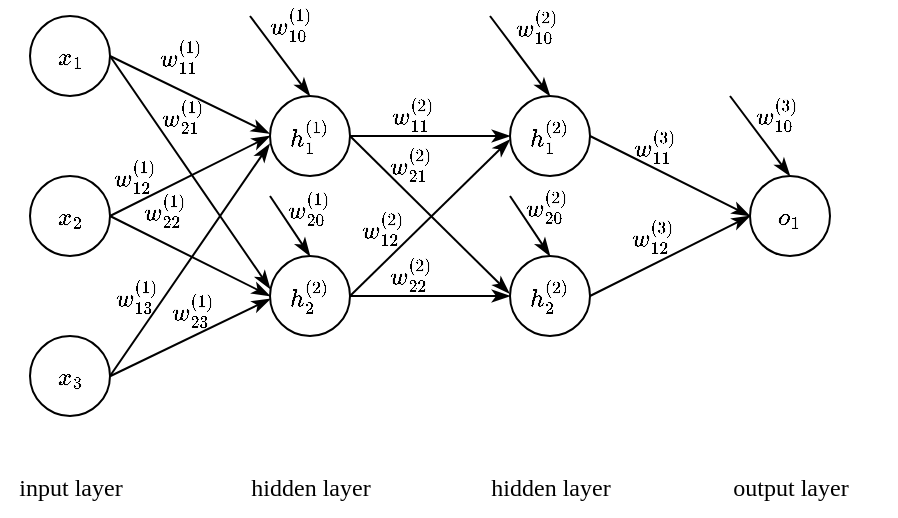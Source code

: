 <mxfile version="16.0.0" type="device"><diagram id="60y4NCA8B9SLKaeEnkdT" name="Page-1"><mxGraphModel dx="770" dy="433" grid="0" gridSize="10" guides="0" tooltips="1" connect="0" arrows="0" fold="1" page="1" pageScale="1" pageWidth="827" pageHeight="1169" math="1" shadow="0"><root><mxCell id="0"/><mxCell id="1" parent="0"/><mxCell id="X8-0ZPtAceZlDUaE4nC6-1" value="&lt;i style=&quot;font-family: &amp;#34;georgia&amp;#34;&quot;&gt;$$x_{1}$$&lt;/i&gt;" style="ellipse;whiteSpace=wrap;html=1;aspect=fixed;" vertex="1" parent="1"><mxGeometry x="120" y="80" width="40" height="40" as="geometry"/></mxCell><mxCell id="X8-0ZPtAceZlDUaE4nC6-2" value="&lt;i style=&quot;font-family: &amp;#34;georgia&amp;#34;&quot;&gt;$$x_{2}$$&lt;/i&gt;" style="ellipse;whiteSpace=wrap;html=1;aspect=fixed;" vertex="1" parent="1"><mxGeometry x="120" y="160" width="40" height="40" as="geometry"/></mxCell><mxCell id="X8-0ZPtAceZlDUaE4nC6-3" value="&lt;i style=&quot;font-family: &amp;#34;georgia&amp;#34;&quot;&gt;$$x_{3}$$&lt;/i&gt;" style="ellipse;whiteSpace=wrap;html=1;aspect=fixed;" vertex="1" parent="1"><mxGeometry x="120" y="240" width="40" height="40" as="geometry"/></mxCell><mxCell id="X8-0ZPtAceZlDUaE4nC6-5" value="&lt;i style=&quot;font-family: &amp;#34;georgia&amp;#34;&quot;&gt;$$h_{2}^{(2)}$$&lt;/i&gt;" style="ellipse;whiteSpace=wrap;html=1;aspect=fixed;" vertex="1" parent="1"><mxGeometry x="240" y="200" width="40" height="40" as="geometry"/></mxCell><mxCell id="X8-0ZPtAceZlDUaE4nC6-6" value="&lt;i style=&quot;font-family: &amp;#34;georgia&amp;#34;&quot;&gt;$$h_{1}^{(2)}$$&lt;/i&gt;" style="ellipse;whiteSpace=wrap;html=1;aspect=fixed;" vertex="1" parent="1"><mxGeometry x="360" y="120" width="40" height="40" as="geometry"/></mxCell><mxCell id="X8-0ZPtAceZlDUaE4nC6-7" value="&lt;i style=&quot;font-family: &amp;#34;georgia&amp;#34;&quot;&gt;$$h_{2}^{(2)}$$&lt;/i&gt;" style="ellipse;whiteSpace=wrap;html=1;aspect=fixed;" vertex="1" parent="1"><mxGeometry x="360" y="200" width="40" height="40" as="geometry"/></mxCell><mxCell id="X8-0ZPtAceZlDUaE4nC6-8" value="&lt;font face=&quot;georgia&quot;&gt;&lt;i&gt;$$h_{1}^{(1)}$$&lt;/i&gt;&lt;/font&gt;" style="ellipse;whiteSpace=wrap;html=1;aspect=fixed;" vertex="1" parent="1"><mxGeometry x="240" y="120" width="40" height="40" as="geometry"/></mxCell><mxCell id="X8-0ZPtAceZlDUaE4nC6-9" value="&lt;i style=&quot;font-family: &amp;#34;georgia&amp;#34;&quot;&gt;$$o_{1}$$&lt;/i&gt;" style="ellipse;whiteSpace=wrap;html=1;aspect=fixed;" vertex="1" parent="1"><mxGeometry x="480" y="160" width="40" height="40" as="geometry"/></mxCell><mxCell id="X8-0ZPtAceZlDUaE4nC6-10" value="" style="endArrow=classicThin;html=1;rounded=0;entryX=-0.007;entryY=0.469;entryDx=0;entryDy=0;endFill=1;entryPerimeter=0;" edge="1" parent="1" target="X8-0ZPtAceZlDUaE4nC6-8"><mxGeometry width="50" height="50" relative="1" as="geometry"><mxPoint x="160" y="100" as="sourcePoint"/><mxPoint x="210" y="50" as="targetPoint"/></mxGeometry></mxCell><mxCell id="X8-0ZPtAceZlDUaE4nC6-12" value="" style="endArrow=classicThin;html=1;rounded=0;entryX=-0.005;entryY=0.601;entryDx=0;entryDy=0;endFill=1;entryPerimeter=0;" edge="1" parent="1" target="X8-0ZPtAceZlDUaE4nC6-8"><mxGeometry width="50" height="50" relative="1" as="geometry"><mxPoint x="160" y="260" as="sourcePoint"/><mxPoint x="210" y="210" as="targetPoint"/></mxGeometry></mxCell><mxCell id="X8-0ZPtAceZlDUaE4nC6-13" value="" style="endArrow=classicThin;html=1;rounded=0;entryX=-0.002;entryY=0.546;entryDx=0;entryDy=0;endFill=1;entryPerimeter=0;" edge="1" parent="1" target="X8-0ZPtAceZlDUaE4nC6-6"><mxGeometry width="50" height="50" relative="1" as="geometry"><mxPoint x="280" y="220" as="sourcePoint"/><mxPoint x="360" y="100" as="targetPoint"/></mxGeometry></mxCell><mxCell id="X8-0ZPtAceZlDUaE4nC6-14" value="" style="endArrow=classicThin;html=1;rounded=0;entryX=0;entryY=0.5;entryDx=0;entryDy=0;endFill=1;" edge="1" parent="1" target="X8-0ZPtAceZlDUaE4nC6-9"><mxGeometry width="50" height="50" relative="1" as="geometry"><mxPoint x="400" y="220" as="sourcePoint"/><mxPoint x="480" y="100" as="targetPoint"/></mxGeometry></mxCell><mxCell id="X8-0ZPtAceZlDUaE4nC6-15" value="" style="endArrow=classicThin;html=1;rounded=0;entryX=-0.007;entryY=0.469;entryDx=0;entryDy=0;entryPerimeter=0;endFill=1;" edge="1" parent="1" target="X8-0ZPtAceZlDUaE4nC6-7"><mxGeometry width="50" height="50" relative="1" as="geometry"><mxPoint x="280" y="140" as="sourcePoint"/><mxPoint x="360" y="180" as="targetPoint"/></mxGeometry></mxCell><mxCell id="X8-0ZPtAceZlDUaE4nC6-16" value="" style="endArrow=classicThin;html=1;rounded=0;entryX=0;entryY=0.5;entryDx=0;entryDy=0;endFill=1;" edge="1" parent="1" target="X8-0ZPtAceZlDUaE4nC6-9"><mxGeometry width="50" height="50" relative="1" as="geometry"><mxPoint x="400" y="140" as="sourcePoint"/><mxPoint x="480" y="220" as="targetPoint"/></mxGeometry></mxCell><mxCell id="X8-0ZPtAceZlDUaE4nC6-17" value="" style="endArrow=classicThin;html=1;rounded=0;entryX=0;entryY=0.5;entryDx=0;entryDy=0;endFill=1;" edge="1" parent="1" target="X8-0ZPtAceZlDUaE4nC6-7"><mxGeometry width="50" height="50" relative="1" as="geometry"><mxPoint x="280" y="220" as="sourcePoint"/><mxPoint x="360" y="140" as="targetPoint"/></mxGeometry></mxCell><mxCell id="X8-0ZPtAceZlDUaE4nC6-18" value="" style="endArrow=classicThin;html=1;rounded=0;entryX=0;entryY=0.5;entryDx=0;entryDy=0;endFill=1;" edge="1" parent="1" target="X8-0ZPtAceZlDUaE4nC6-6"><mxGeometry width="50" height="50" relative="1" as="geometry"><mxPoint x="280" y="140" as="sourcePoint"/><mxPoint x="370.76" y="224.44" as="targetPoint"/></mxGeometry></mxCell><mxCell id="X8-0ZPtAceZlDUaE4nC6-19" value="" style="endArrow=classicThin;html=1;rounded=0;entryX=0;entryY=0.5;entryDx=0;entryDy=0;endFill=1;" edge="1" parent="1"><mxGeometry width="50" height="50" relative="1" as="geometry"><mxPoint x="160" y="180" as="sourcePoint"/><mxPoint x="240" y="220" as="targetPoint"/></mxGeometry></mxCell><mxCell id="X8-0ZPtAceZlDUaE4nC6-20" value="" style="endArrow=classicThin;html=1;rounded=0;entryX=0;entryY=0.5;entryDx=0;entryDy=0;endFill=1;" edge="1" parent="1" target="X8-0ZPtAceZlDUaE4nC6-8"><mxGeometry width="50" height="50" relative="1" as="geometry"><mxPoint x="160" y="180" as="sourcePoint"/><mxPoint x="240" y="60" as="targetPoint"/></mxGeometry></mxCell><mxCell id="X8-0ZPtAceZlDUaE4nC6-21" value="" style="endArrow=classicThin;html=1;rounded=0;entryX=0.001;entryY=0.409;entryDx=0;entryDy=0;endFill=1;entryPerimeter=0;" edge="1" parent="1" target="X8-0ZPtAceZlDUaE4nC6-5"><mxGeometry width="50" height="50" relative="1" as="geometry"><mxPoint x="160" y="100" as="sourcePoint"/><mxPoint x="239.72" y="138.76" as="targetPoint"/></mxGeometry></mxCell><mxCell id="X8-0ZPtAceZlDUaE4nC6-22" value="" style="endArrow=classicThin;html=1;rounded=0;endFill=1;entryX=0.002;entryY=0.537;entryDx=0;entryDy=0;entryPerimeter=0;" edge="1" parent="1" target="X8-0ZPtAceZlDUaE4nC6-5"><mxGeometry width="50" height="50" relative="1" as="geometry"><mxPoint x="160.28" y="260" as="sourcePoint"/><mxPoint x="240" y="220" as="targetPoint"/></mxGeometry></mxCell><mxCell id="X8-0ZPtAceZlDUaE4nC6-24" value="&lt;i style=&quot;font-family: &amp;#34;georgia&amp;#34;&quot;&gt;$$w_{21}^{(1)}$$&lt;/i&gt;" style="text;html=1;align=center;verticalAlign=middle;resizable=0;points=[];autosize=1;strokeColor=none;fillColor=none;" vertex="1" parent="1"><mxGeometry x="136" y="120" width="120" height="20" as="geometry"/></mxCell><mxCell id="X8-0ZPtAceZlDUaE4nC6-25" value="&lt;font style=&quot;font-size: 12px&quot;&gt;input layer&lt;/font&gt;" style="text;html=1;align=center;verticalAlign=middle;resizable=0;points=[];autosize=1;fontSize=17;fontFamily=Georgia;" vertex="1" parent="1"><mxGeometry x="105" y="300" width="70" height="30" as="geometry"/></mxCell><mxCell id="X8-0ZPtAceZlDUaE4nC6-26" value="&lt;font style=&quot;font-size: 12px&quot;&gt;hidden layer&lt;/font&gt;" style="text;html=1;align=center;verticalAlign=middle;resizable=0;points=[];autosize=1;fontSize=17;fontFamily=Georgia;" vertex="1" parent="1"><mxGeometry x="220" y="300" width="80" height="30" as="geometry"/></mxCell><mxCell id="X8-0ZPtAceZlDUaE4nC6-27" value="&lt;font style=&quot;font-size: 12px&quot;&gt;hidden layer&lt;/font&gt;" style="text;html=1;align=center;verticalAlign=middle;resizable=0;points=[];autosize=1;fontSize=17;fontFamily=Georgia;" vertex="1" parent="1"><mxGeometry x="340" y="300" width="80" height="30" as="geometry"/></mxCell><mxCell id="X8-0ZPtAceZlDUaE4nC6-28" value="&lt;font style=&quot;font-size: 12px&quot;&gt;output layer&lt;/font&gt;" style="text;html=1;align=center;verticalAlign=middle;resizable=0;points=[];autosize=1;fontSize=17;fontFamily=Georgia;" vertex="1" parent="1"><mxGeometry x="460" y="300" width="80" height="30" as="geometry"/></mxCell><mxCell id="X8-0ZPtAceZlDUaE4nC6-37" value="&lt;i style=&quot;font-family: &amp;#34;georgia&amp;#34;&quot;&gt;$$w_{11}^{(1)}$$&lt;/i&gt;" style="text;html=1;align=center;verticalAlign=middle;resizable=0;points=[];autosize=1;strokeColor=none;fillColor=none;fontSize=12;fontFamily=Georgia;" vertex="1" parent="1"><mxGeometry x="135" y="90" width="120" height="20" as="geometry"/></mxCell><mxCell id="X8-0ZPtAceZlDUaE4nC6-40" value="&lt;i style=&quot;font-family: &amp;#34;georgia&amp;#34;&quot;&gt;$$w_{12}^{(1)}$$&lt;/i&gt;" style="text;html=1;align=center;verticalAlign=middle;resizable=0;points=[];autosize=1;strokeColor=none;fillColor=none;fontSize=12;fontFamily=Georgia;" vertex="1" parent="1"><mxGeometry x="112" y="150" width="120" height="20" as="geometry"/></mxCell><mxCell id="X8-0ZPtAceZlDUaE4nC6-41" value="&lt;i style=&quot;color: rgb(0 , 0 , 0) ; font-size: 12px ; font-weight: 400 ; letter-spacing: normal ; text-align: center ; text-indent: 0px ; text-transform: none ; word-spacing: 0px ; background-color: rgb(248 , 249 , 250) ; font-family: &amp;#34;georgia&amp;#34;&quot;&gt;$$w_{22}^{(1)}$$&lt;/i&gt;" style="text;whiteSpace=wrap;html=1;fontSize=12;fontFamily=Georgia;" vertex="1" parent="1"><mxGeometry x="175" y="150" width="25" height="33" as="geometry"/></mxCell><mxCell id="X8-0ZPtAceZlDUaE4nC6-42" value="&lt;i style=&quot;font-family: &amp;#34;georgia&amp;#34;&quot;&gt;$$w_{13}^{(1)}$$&lt;/i&gt;" style="text;html=1;align=center;verticalAlign=middle;resizable=0;points=[];autosize=1;strokeColor=none;fillColor=none;fontSize=12;fontFamily=Georgia;" vertex="1" parent="1"><mxGeometry x="113" y="210" width="120" height="20" as="geometry"/></mxCell><mxCell id="X8-0ZPtAceZlDUaE4nC6-43" value="&lt;i style=&quot;font-family: &amp;#34;georgia&amp;#34;&quot;&gt;$$w_{23}^{(1)}$$&lt;/i&gt;" style="text;html=1;align=center;verticalAlign=middle;resizable=0;points=[];autosize=1;strokeColor=none;fillColor=none;fontSize=12;fontFamily=Georgia;" vertex="1" parent="1"><mxGeometry x="141" y="217" width="120" height="20" as="geometry"/></mxCell><mxCell id="X8-0ZPtAceZlDUaE4nC6-44" value="" style="endArrow=classicThin;html=1;rounded=0;entryX=0;entryY=0.5;entryDx=0;entryDy=0;endFill=1;" edge="1" parent="1"><mxGeometry width="50" height="50" relative="1" as="geometry"><mxPoint x="230" y="80" as="sourcePoint"/><mxPoint x="260" y="120" as="targetPoint"/></mxGeometry></mxCell><mxCell id="X8-0ZPtAceZlDUaE4nC6-46" value="&lt;i style=&quot;font-family: &amp;#34;georgia&amp;#34;&quot;&gt;$$w_{10}^{(1)}$$&lt;/i&gt;" style="text;html=1;align=center;verticalAlign=middle;resizable=0;points=[];autosize=1;strokeColor=none;fillColor=none;fontSize=12;fontFamily=Georgia;" vertex="1" parent="1"><mxGeometry x="190" y="74" width="120" height="20" as="geometry"/></mxCell><mxCell id="X8-0ZPtAceZlDUaE4nC6-50" value="&lt;i style=&quot;font-family: &amp;#34;georgia&amp;#34;&quot;&gt;$$w_{20}^{(1)}$$&lt;/i&gt;" style="text;html=1;align=center;verticalAlign=middle;resizable=0;points=[];autosize=1;strokeColor=none;fillColor=none;fontSize=12;fontFamily=Georgia;" vertex="1" parent="1"><mxGeometry x="199" y="166" width="120" height="20" as="geometry"/></mxCell><mxCell id="X8-0ZPtAceZlDUaE4nC6-49" value="" style="endArrow=classicThin;html=1;rounded=0;entryX=0;entryY=0.5;entryDx=0;entryDy=0;endFill=1;" edge="1" parent="1"><mxGeometry width="50" height="50" relative="1" as="geometry"><mxPoint x="240" y="170" as="sourcePoint"/><mxPoint x="260" y="200" as="targetPoint"/></mxGeometry></mxCell><mxCell id="X8-0ZPtAceZlDUaE4nC6-51" value="" style="endArrow=classicThin;html=1;rounded=0;entryX=0;entryY=0.5;entryDx=0;entryDy=0;endFill=1;" edge="1" parent="1"><mxGeometry width="50" height="50" relative="1" as="geometry"><mxPoint x="350" y="80" as="sourcePoint"/><mxPoint x="380" y="120" as="targetPoint"/></mxGeometry></mxCell><mxCell id="X8-0ZPtAceZlDUaE4nC6-52" value="" style="endArrow=classicThin;html=1;rounded=0;entryX=0;entryY=0.5;entryDx=0;entryDy=0;endFill=1;" edge="1" parent="1"><mxGeometry width="50" height="50" relative="1" as="geometry"><mxPoint x="360" y="170" as="sourcePoint"/><mxPoint x="380" y="200" as="targetPoint"/></mxGeometry></mxCell><mxCell id="X8-0ZPtAceZlDUaE4nC6-53" value="&lt;i style=&quot;font-family: &amp;#34;georgia&amp;#34;&quot;&gt;$$w_{10}^{(2)}$$&lt;/i&gt;" style="text;html=1;align=center;verticalAlign=middle;resizable=0;points=[];autosize=1;strokeColor=none;fillColor=none;fontSize=12;fontFamily=Georgia;" vertex="1" parent="1"><mxGeometry x="313" y="75" width="120" height="20" as="geometry"/></mxCell><mxCell id="X8-0ZPtAceZlDUaE4nC6-54" value="&lt;i style=&quot;font-family: &amp;#34;georgia&amp;#34;&quot;&gt;$$w_{20}^{(2)}$$&lt;/i&gt;" style="text;html=1;align=center;verticalAlign=middle;resizable=0;points=[];autosize=1;strokeColor=none;fillColor=none;fontSize=12;fontFamily=Georgia;" vertex="1" parent="1"><mxGeometry x="318" y="165" width="120" height="20" as="geometry"/></mxCell><mxCell id="X8-0ZPtAceZlDUaE4nC6-55" value="&lt;i style=&quot;font-family: &amp;#34;georgia&amp;#34;&quot;&gt;$$w_{11}^{(2)}$$&lt;/i&gt;" style="text;html=1;align=center;verticalAlign=middle;resizable=0;points=[];autosize=1;strokeColor=none;fillColor=none;fontSize=12;fontFamily=Georgia;" vertex="1" parent="1"><mxGeometry x="251" y="119" width="120" height="20" as="geometry"/></mxCell><mxCell id="X8-0ZPtAceZlDUaE4nC6-56" value="&lt;i style=&quot;font-family: &amp;#34;georgia&amp;#34;&quot;&gt;$$w_{21}^{(2)}$$&lt;/i&gt;" style="text;html=1;align=center;verticalAlign=middle;resizable=0;points=[];autosize=1;strokeColor=none;fillColor=none;fontSize=12;fontFamily=Georgia;" vertex="1" parent="1"><mxGeometry x="250" y="144" width="120" height="20" as="geometry"/></mxCell><mxCell id="X8-0ZPtAceZlDUaE4nC6-57" value="&lt;i style=&quot;font-family: &amp;#34;georgia&amp;#34;&quot;&gt;$$w_{12}^{(2)}$$&lt;/i&gt;" style="text;html=1;align=center;verticalAlign=middle;resizable=0;points=[];autosize=1;strokeColor=none;fillColor=none;fontSize=12;fontFamily=Georgia;" vertex="1" parent="1"><mxGeometry x="236" y="176" width="120" height="20" as="geometry"/></mxCell><mxCell id="X8-0ZPtAceZlDUaE4nC6-58" value="&lt;i style=&quot;font-family: &amp;#34;georgia&amp;#34;&quot;&gt;$$w_{22}^{(2)}$$&lt;/i&gt;" style="text;html=1;align=center;verticalAlign=middle;resizable=0;points=[];autosize=1;strokeColor=none;fillColor=none;fontSize=12;fontFamily=Georgia;" vertex="1" parent="1"><mxGeometry x="250" y="199" width="120" height="20" as="geometry"/></mxCell><mxCell id="X8-0ZPtAceZlDUaE4nC6-60" value="&lt;i style=&quot;font-family: &amp;#34;georgia&amp;#34;&quot;&gt;$$w_{11}^{(3)}$$&lt;/i&gt;" style="text;html=1;align=center;verticalAlign=middle;resizable=0;points=[];autosize=1;strokeColor=none;fillColor=none;fontSize=12;fontFamily=Georgia;" vertex="1" parent="1"><mxGeometry x="372" y="135" width="120" height="20" as="geometry"/></mxCell><mxCell id="X8-0ZPtAceZlDUaE4nC6-61" value="&lt;i style=&quot;font-family: &amp;#34;georgia&amp;#34;&quot;&gt;$$w_{12}^{(3)}$$&lt;/i&gt;" style="text;html=1;align=center;verticalAlign=middle;resizable=0;points=[];autosize=1;strokeColor=none;fillColor=none;fontSize=12;fontFamily=Georgia;" vertex="1" parent="1"><mxGeometry x="371" y="180" width="120" height="20" as="geometry"/></mxCell><mxCell id="X8-0ZPtAceZlDUaE4nC6-63" value="&lt;i style=&quot;font-family: &amp;#34;georgia&amp;#34;&quot;&gt;$$w_{10}^{(3)}$$&lt;/i&gt;" style="text;html=1;align=center;verticalAlign=middle;resizable=0;points=[];autosize=1;strokeColor=none;fillColor=none;fontSize=12;fontFamily=Georgia;" vertex="1" parent="1"><mxGeometry x="433" y="119" width="120" height="20" as="geometry"/></mxCell><mxCell id="X8-0ZPtAceZlDUaE4nC6-64" value="" style="endArrow=classicThin;html=1;rounded=0;entryX=0;entryY=0.5;entryDx=0;entryDy=0;endFill=1;" edge="1" parent="1"><mxGeometry width="50" height="50" relative="1" as="geometry"><mxPoint x="470" y="120" as="sourcePoint"/><mxPoint x="500" y="160" as="targetPoint"/></mxGeometry></mxCell></root></mxGraphModel></diagram></mxfile>
